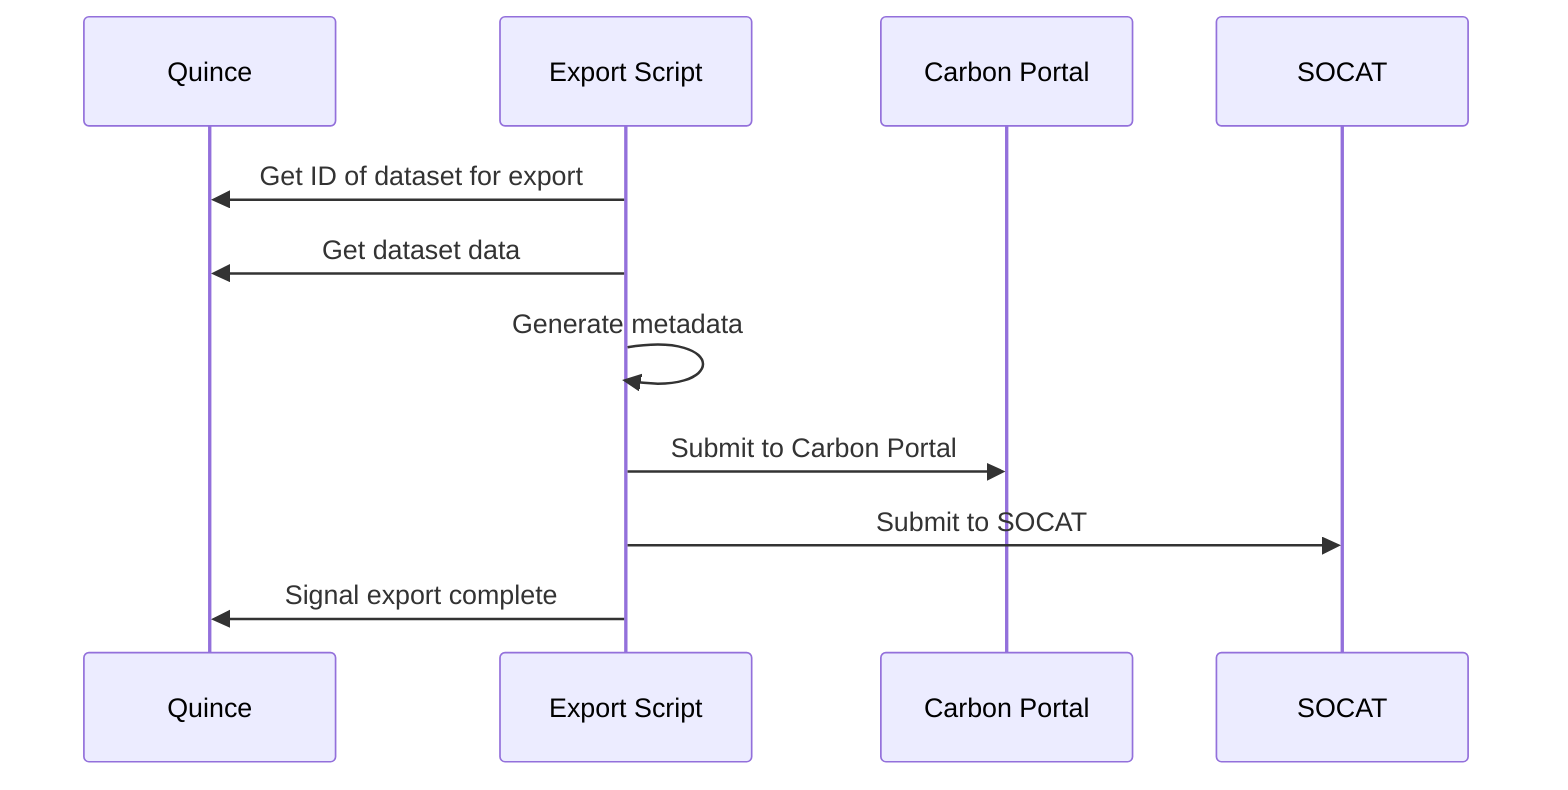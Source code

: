 sequenceDiagram
  participant Q as Quince
  participant EX as Export Script
  participant CP as Carbon Portal
  participant S as SOCAT
  EX ->> Q:Get ID of dataset for export
  EX ->> Q:Get dataset data
  EX ->> EX:Generate metadata
  EX ->> CP:Submit to Carbon Portal
  EX ->> S:Submit to SOCAT
  EX ->> Q:Signal export complete